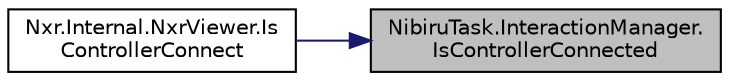 digraph "NibiruTask.InteractionManager.IsControllerConnected"
{
 // LATEX_PDF_SIZE
  edge [fontname="Helvetica",fontsize="10",labelfontname="Helvetica",labelfontsize="10"];
  node [fontname="Helvetica",fontsize="10",shape=record];
  rankdir="RL";
  Node1 [label="NibiruTask.InteractionManager.\lIsControllerConnected",height=0.2,width=0.4,color="black", fillcolor="grey75", style="filled", fontcolor="black",tooltip="Is controller connected"];
  Node1 -> Node2 [dir="back",color="midnightblue",fontsize="10",style="solid",fontname="Helvetica"];
  Node2 [label="Nxr.Internal.NxrViewer.Is\lControllerConnect",height=0.2,width=0.4,color="black", fillcolor="white", style="filled",URL="$class_nxr_1_1_internal_1_1_nxr_viewer.html#aa766a6354e6239c7f65aa5dd80aade24",tooltip="Is controller connect"];
}
